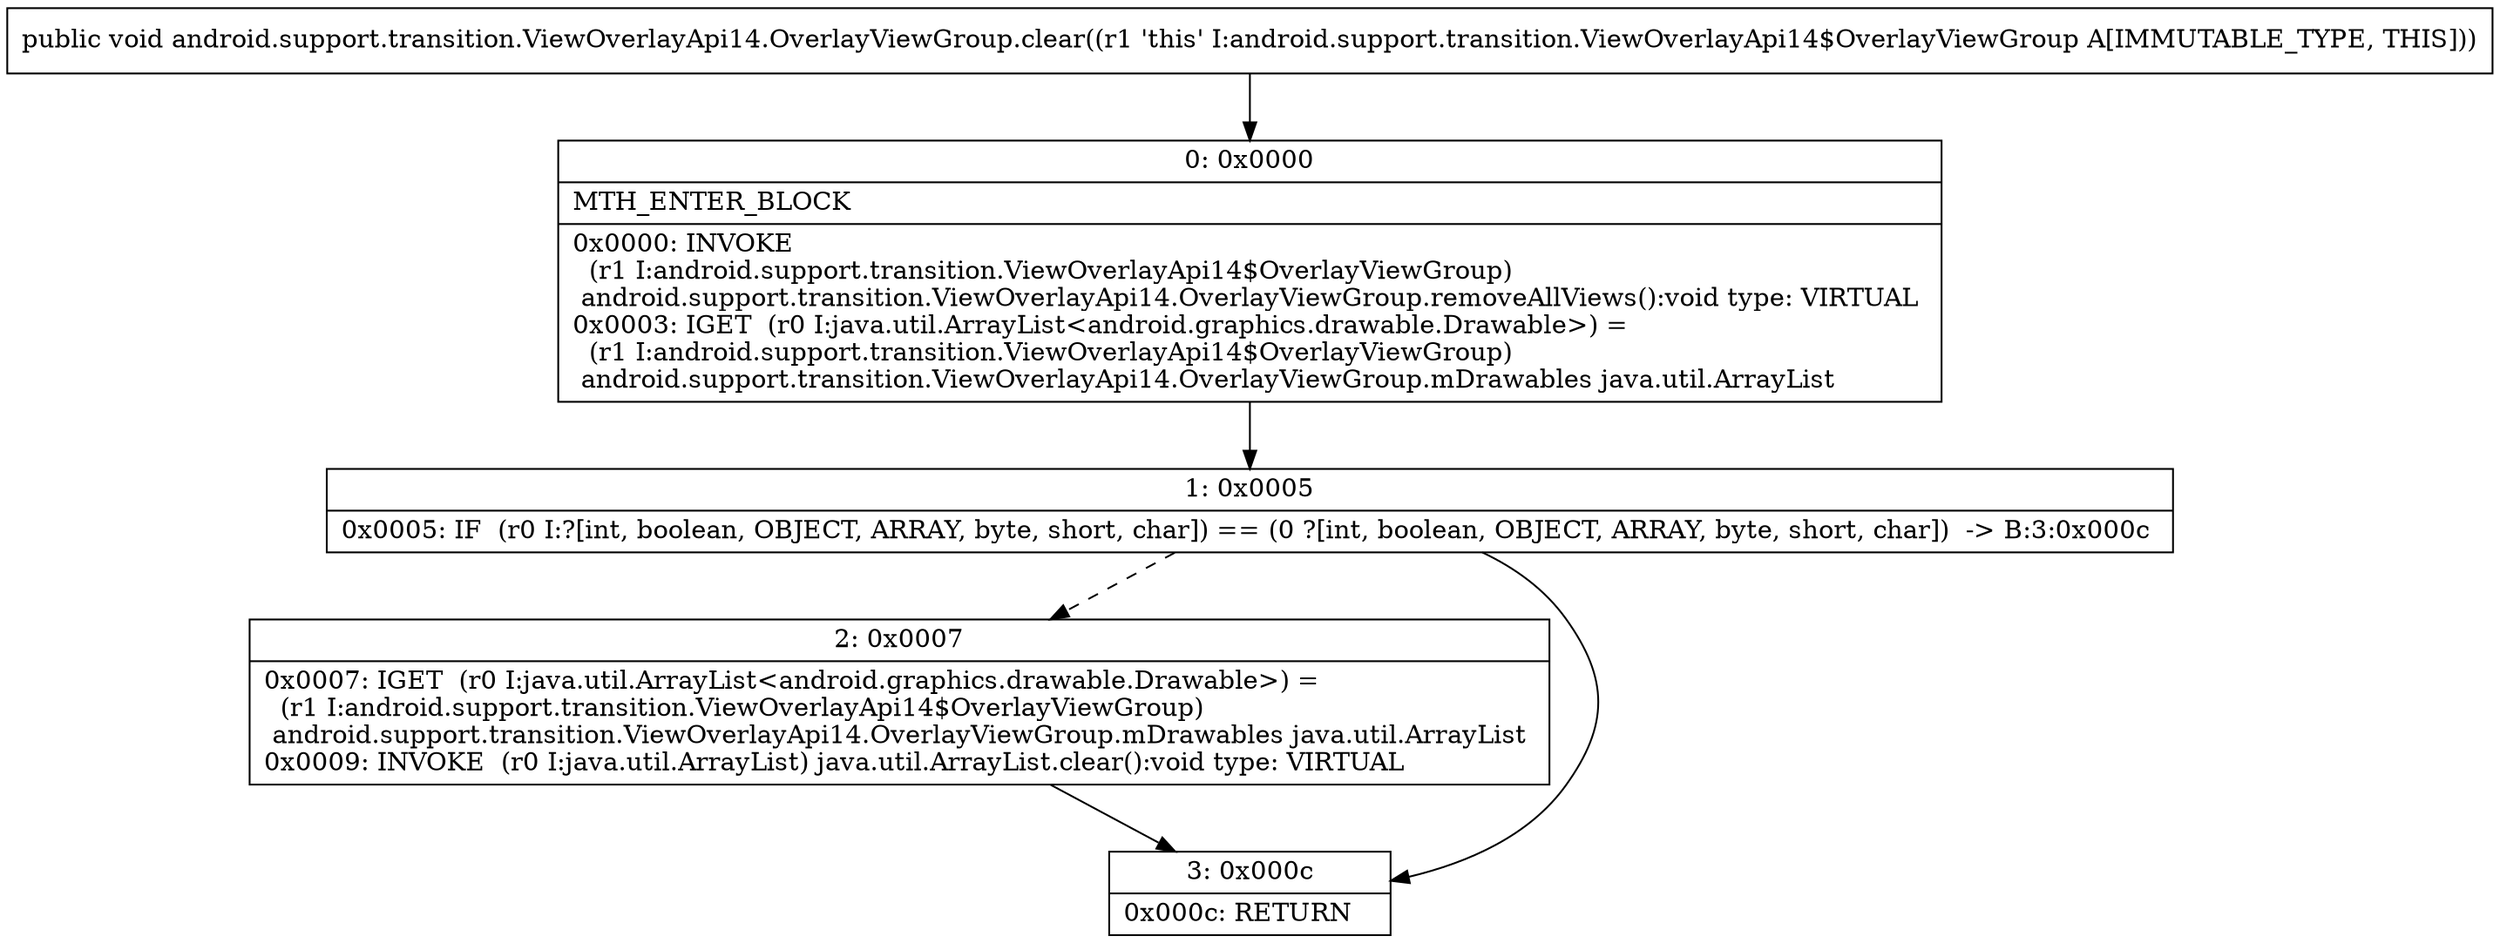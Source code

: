 digraph "CFG forandroid.support.transition.ViewOverlayApi14.OverlayViewGroup.clear()V" {
Node_0 [shape=record,label="{0\:\ 0x0000|MTH_ENTER_BLOCK\l|0x0000: INVOKE  \l  (r1 I:android.support.transition.ViewOverlayApi14$OverlayViewGroup)\l android.support.transition.ViewOverlayApi14.OverlayViewGroup.removeAllViews():void type: VIRTUAL \l0x0003: IGET  (r0 I:java.util.ArrayList\<android.graphics.drawable.Drawable\>) = \l  (r1 I:android.support.transition.ViewOverlayApi14$OverlayViewGroup)\l android.support.transition.ViewOverlayApi14.OverlayViewGroup.mDrawables java.util.ArrayList \l}"];
Node_1 [shape=record,label="{1\:\ 0x0005|0x0005: IF  (r0 I:?[int, boolean, OBJECT, ARRAY, byte, short, char]) == (0 ?[int, boolean, OBJECT, ARRAY, byte, short, char])  \-\> B:3:0x000c \l}"];
Node_2 [shape=record,label="{2\:\ 0x0007|0x0007: IGET  (r0 I:java.util.ArrayList\<android.graphics.drawable.Drawable\>) = \l  (r1 I:android.support.transition.ViewOverlayApi14$OverlayViewGroup)\l android.support.transition.ViewOverlayApi14.OverlayViewGroup.mDrawables java.util.ArrayList \l0x0009: INVOKE  (r0 I:java.util.ArrayList) java.util.ArrayList.clear():void type: VIRTUAL \l}"];
Node_3 [shape=record,label="{3\:\ 0x000c|0x000c: RETURN   \l}"];
MethodNode[shape=record,label="{public void android.support.transition.ViewOverlayApi14.OverlayViewGroup.clear((r1 'this' I:android.support.transition.ViewOverlayApi14$OverlayViewGroup A[IMMUTABLE_TYPE, THIS])) }"];
MethodNode -> Node_0;
Node_0 -> Node_1;
Node_1 -> Node_2[style=dashed];
Node_1 -> Node_3;
Node_2 -> Node_3;
}

